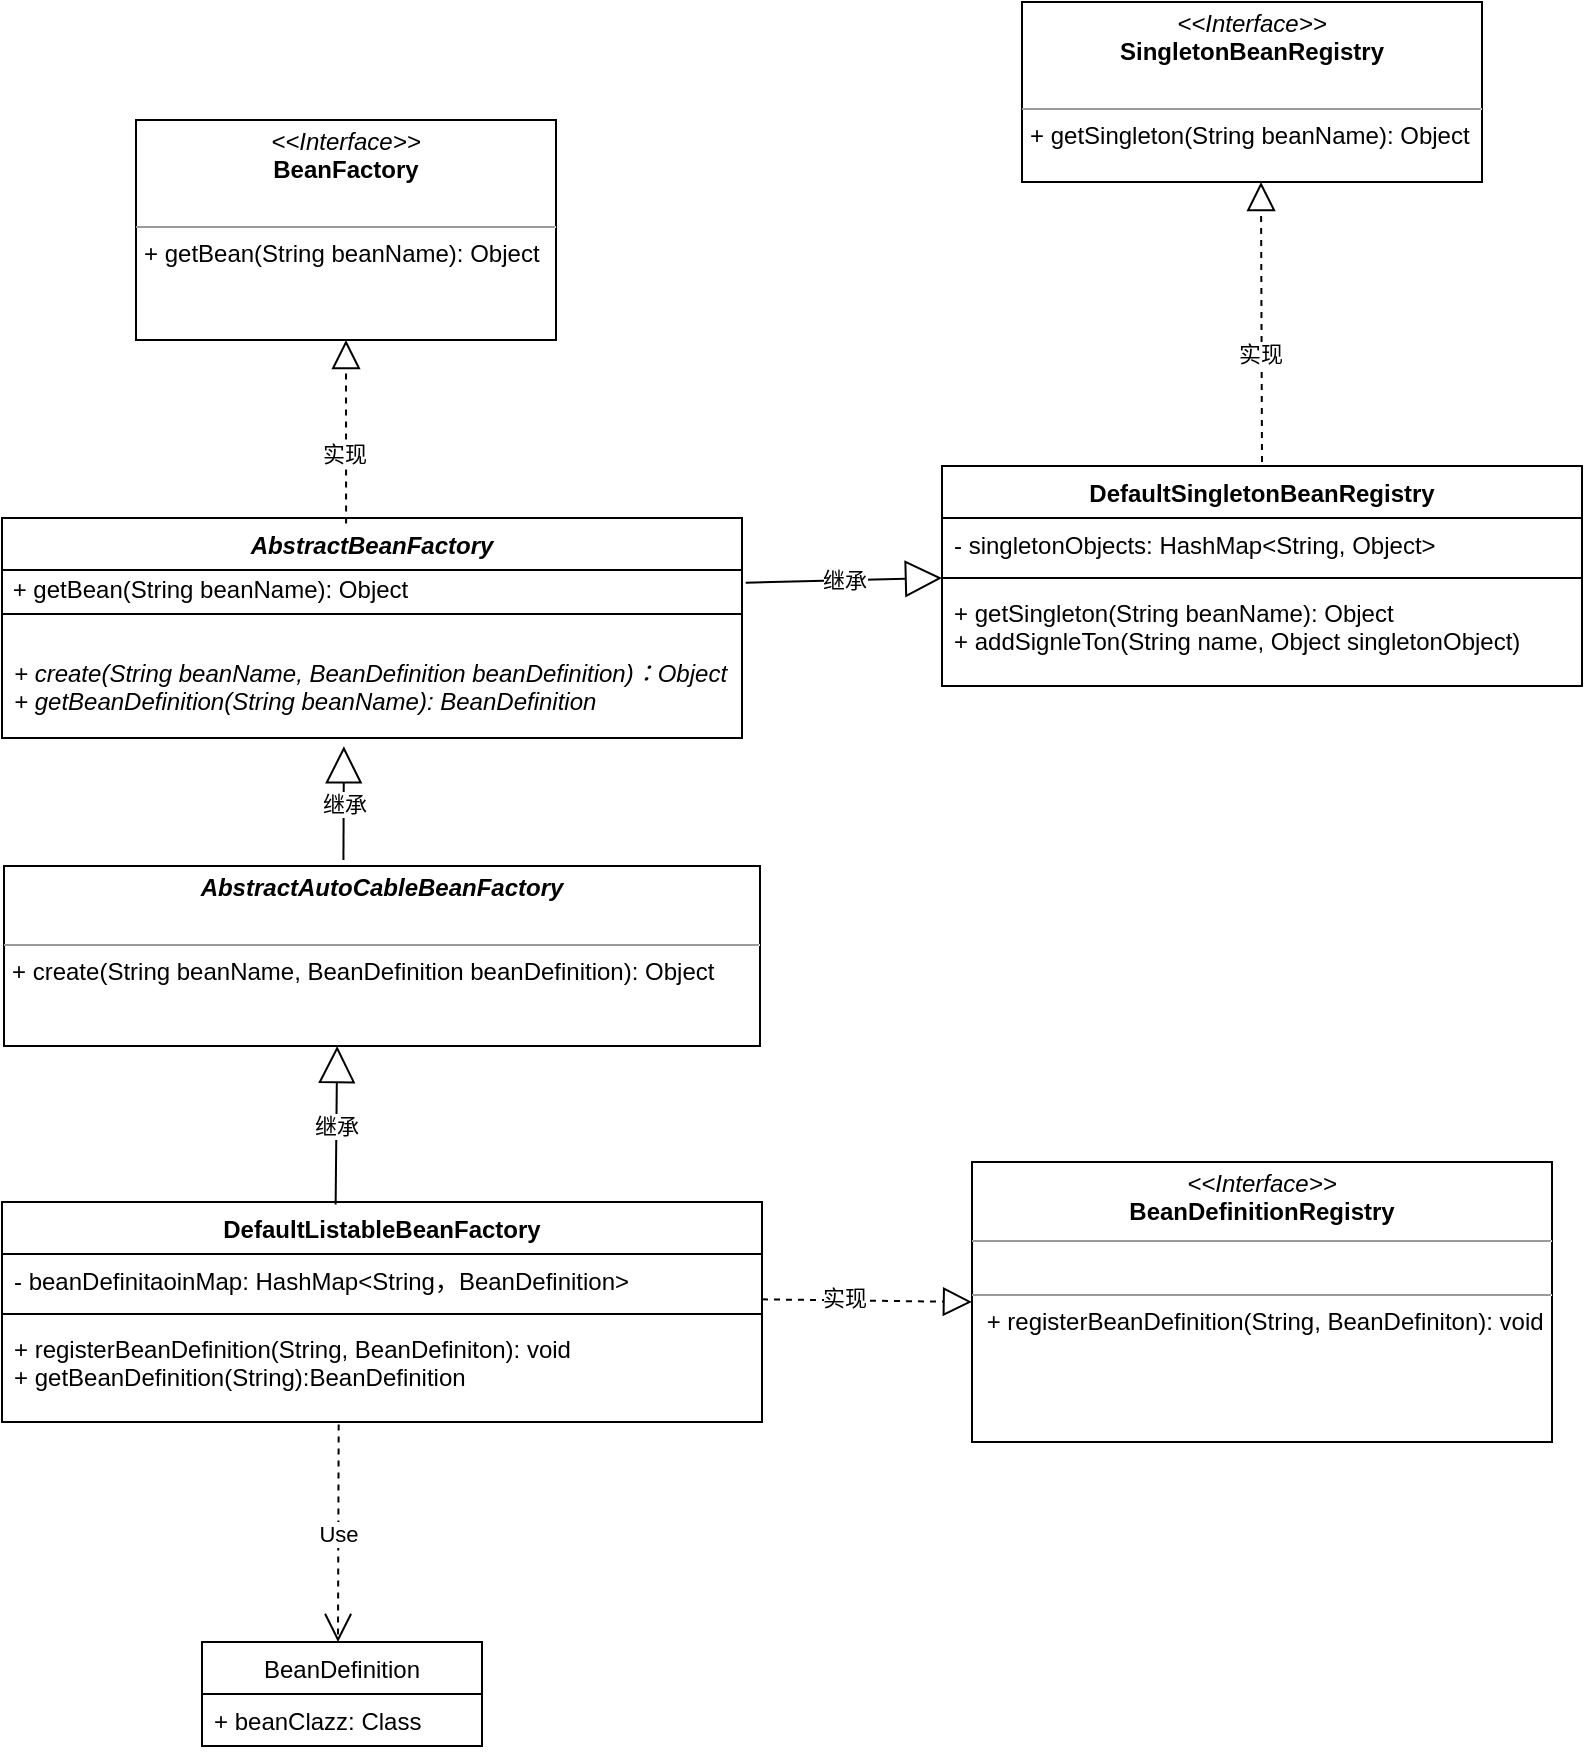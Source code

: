<mxfile>
    <diagram id="MgNiIqyexY6dUCRCn2S5" name="Step2UML">
        <mxGraphModel dx="883" dy="617" grid="1" gridSize="10" guides="1" tooltips="1" connect="1" arrows="1" fold="1" page="1" pageScale="1" pageWidth="827" pageHeight="1169" math="0" shadow="0">
            <root>
                <mxCell id="0"/>
                <mxCell id="1" parent="0"/>
                <mxCell id="3" value="&lt;p style=&quot;margin: 0px ; margin-top: 4px ; text-align: center&quot;&gt;&lt;i&gt;&amp;lt;&amp;lt;Interface&amp;gt;&amp;gt;&lt;/i&gt;&lt;br&gt;&lt;b&gt;BeanFactory&lt;/b&gt;&lt;/p&gt;&lt;p style=&quot;margin: 0px ; margin-left: 4px&quot;&gt;&lt;br&gt;&lt;/p&gt;&lt;hr size=&quot;1&quot;&gt;&lt;p style=&quot;margin: 0px ; margin-left: 4px&quot;&gt;+ getBean(String beanName): Object&lt;br&gt;&lt;br&gt;&lt;/p&gt;" style="verticalAlign=top;align=left;overflow=fill;fontSize=12;fontFamily=Helvetica;html=1;" parent="1" vertex="1">
                    <mxGeometry x="77" y="79" width="210" height="110" as="geometry"/>
                </mxCell>
                <mxCell id="6" value="AbstractBeanFactory" style="swimlane;fontStyle=3;align=center;verticalAlign=top;childLayout=stackLayout;horizontal=1;startSize=26;horizontalStack=0;resizeParent=1;resizeParentMax=0;resizeLast=0;collapsible=1;marginBottom=0;" parent="1" vertex="1">
                    <mxGeometry x="10" y="278" width="370" height="110" as="geometry"/>
                </mxCell>
                <mxCell id="34" value="&lt;span&gt;&amp;nbsp;+ getBean(String beanName): Object&lt;/span&gt;" style="text;html=1;align=left;verticalAlign=middle;resizable=0;points=[];autosize=1;strokeColor=none;fillColor=none;fontStyle=0" vertex="1" parent="6">
                    <mxGeometry y="26" width="370" height="20" as="geometry"/>
                </mxCell>
                <mxCell id="8" value="" style="line;strokeWidth=1;fillColor=none;align=left;verticalAlign=middle;spacingTop=-1;spacingLeft=3;spacingRight=3;rotatable=0;labelPosition=right;points=[];portConstraint=eastwest;" parent="6" vertex="1">
                    <mxGeometry y="46" width="370" height="4" as="geometry"/>
                </mxCell>
                <mxCell id="9" value="&#10;+ create(String beanName, BeanDefinition beanDefinition)：Object&#10;+ getBeanDefinition(String beanName): BeanDefinition" style="text;strokeColor=none;fillColor=none;align=left;verticalAlign=top;spacingLeft=4;spacingRight=4;overflow=hidden;rotatable=0;points=[[0,0.5],[1,0.5]];portConstraint=eastwest;fontStyle=2" parent="6" vertex="1">
                    <mxGeometry y="50" width="370" height="60" as="geometry"/>
                </mxCell>
                <mxCell id="12" value="" style="endArrow=block;dashed=1;endFill=0;endSize=12;html=1;entryX=0.5;entryY=1;entryDx=0;entryDy=0;exitX=0.465;exitY=0.025;exitDx=0;exitDy=0;exitPerimeter=0;" parent="1" source="6" target="3" edge="1">
                    <mxGeometry width="160" relative="1" as="geometry">
                        <mxPoint x="187" y="249" as="sourcePoint"/>
                        <mxPoint x="347" y="249" as="targetPoint"/>
                    </mxGeometry>
                </mxCell>
                <mxCell id="13" value="实现" style="edgeLabel;html=1;align=center;verticalAlign=middle;resizable=0;points=[];" parent="12" vertex="1" connectable="0">
                    <mxGeometry x="-0.225" y="1" relative="1" as="geometry">
                        <mxPoint as="offset"/>
                    </mxGeometry>
                </mxCell>
                <mxCell id="14" value="&lt;p style=&quot;margin: 0px ; margin-top: 4px ; text-align: center&quot;&gt;&lt;i&gt;&amp;lt;&amp;lt;Interface&amp;gt;&amp;gt;&lt;/i&gt;&lt;br&gt;&lt;b&gt;SingletonBeanRegistry&lt;/b&gt;&lt;/p&gt;&lt;p style=&quot;margin: 0px ; margin-left: 4px&quot;&gt;&lt;br&gt;&lt;/p&gt;&lt;hr size=&quot;1&quot;&gt;&lt;p style=&quot;margin: 0px ; margin-left: 4px&quot;&gt;+ getSingleton(String beanName): Object&lt;br&gt;&lt;br&gt;&lt;/p&gt;" style="verticalAlign=top;align=left;overflow=fill;fontSize=12;fontFamily=Helvetica;html=1;" parent="1" vertex="1">
                    <mxGeometry x="520" y="20" width="230" height="90" as="geometry"/>
                </mxCell>
                <mxCell id="19" value="DefaultSingletonBeanRegistry" style="swimlane;fontStyle=1;align=center;verticalAlign=top;childLayout=stackLayout;horizontal=1;startSize=26;horizontalStack=0;resizeParent=1;resizeParentMax=0;resizeLast=0;collapsible=1;marginBottom=0;" parent="1" vertex="1">
                    <mxGeometry x="480" y="252" width="320" height="110" as="geometry"/>
                </mxCell>
                <mxCell id="20" value="- singletonObjects: HashMap&lt;String, Object&gt;" style="text;strokeColor=none;fillColor=none;align=left;verticalAlign=top;spacingLeft=4;spacingRight=4;overflow=hidden;rotatable=0;points=[[0,0.5],[1,0.5]];portConstraint=eastwest;" parent="19" vertex="1">
                    <mxGeometry y="26" width="320" height="26" as="geometry"/>
                </mxCell>
                <mxCell id="21" value="" style="line;strokeWidth=1;fillColor=none;align=left;verticalAlign=middle;spacingTop=-1;spacingLeft=3;spacingRight=3;rotatable=0;labelPosition=right;points=[];portConstraint=eastwest;" parent="19" vertex="1">
                    <mxGeometry y="52" width="320" height="8" as="geometry"/>
                </mxCell>
                <mxCell id="22" value="+ getSingleton(String beanName): Object&#10;+ addSignleTon(String name, Object singletonObject)" style="text;strokeColor=none;fillColor=none;align=left;verticalAlign=top;spacingLeft=4;spacingRight=4;overflow=hidden;rotatable=0;points=[[0,0.5],[1,0.5]];portConstraint=eastwest;" parent="19" vertex="1">
                    <mxGeometry y="60" width="320" height="50" as="geometry"/>
                </mxCell>
                <mxCell id="24" value="" style="endArrow=block;dashed=1;endFill=0;endSize=12;html=1;entryX=0.5;entryY=1;entryDx=0;entryDy=0;" parent="1" edge="1">
                    <mxGeometry width="160" relative="1" as="geometry">
                        <mxPoint x="640" y="250" as="sourcePoint"/>
                        <mxPoint x="639.5" y="110" as="targetPoint"/>
                    </mxGeometry>
                </mxCell>
                <mxCell id="25" value="实现" style="edgeLabel;html=1;align=center;verticalAlign=middle;resizable=0;points=[];" parent="24" vertex="1" connectable="0">
                    <mxGeometry x="-0.225" y="1" relative="1" as="geometry">
                        <mxPoint as="offset"/>
                    </mxGeometry>
                </mxCell>
                <mxCell id="26" value="继承" style="endArrow=block;endSize=16;endFill=0;html=1;entryX=0;entryY=0.5;entryDx=0;entryDy=0;entryPerimeter=0;exitX=1.005;exitY=0.317;exitDx=0;exitDy=0;exitPerimeter=0;" parent="1" source="34" target="21" edge="1">
                    <mxGeometry width="160" relative="1" as="geometry">
                        <mxPoint x="300" y="310" as="sourcePoint"/>
                        <mxPoint x="450" y="300" as="targetPoint"/>
                        <mxPoint as="offset"/>
                    </mxGeometry>
                </mxCell>
                <mxCell id="27" value="&lt;p style=&quot;margin: 0px ; margin-top: 4px ; text-align: center&quot;&gt;&lt;b&gt;&lt;i&gt;AbstractAutoCableBeanFactory&lt;/i&gt;&lt;/b&gt;&lt;/p&gt;&lt;p style=&quot;margin: 0px ; margin-left: 4px&quot;&gt;&lt;br&gt;&lt;/p&gt;&lt;hr size=&quot;1&quot;&gt;&lt;p style=&quot;margin: 0px ; margin-left: 4px&quot;&gt;+ create(String beanName, BeanDefinition beanDefinition): Object&lt;/p&gt;" style="verticalAlign=top;align=left;overflow=fill;fontSize=12;fontFamily=Helvetica;html=1;" parent="1" vertex="1">
                    <mxGeometry x="11" y="452" width="378" height="90" as="geometry"/>
                </mxCell>
                <mxCell id="28" value="继承" style="endArrow=block;endSize=16;endFill=0;html=1;entryX=0.462;entryY=1.069;entryDx=0;entryDy=0;entryPerimeter=0;exitX=0.449;exitY=-0.033;exitDx=0;exitDy=0;exitPerimeter=0;" parent="1" source="27" target="9" edge="1">
                    <mxGeometry width="160" relative="1" as="geometry">
                        <mxPoint x="20" y="390" as="sourcePoint"/>
                        <mxPoint x="180" y="390" as="targetPoint"/>
                    </mxGeometry>
                </mxCell>
                <mxCell id="29" value="DefaultListableBeanFactory" style="swimlane;fontStyle=1;align=center;verticalAlign=top;childLayout=stackLayout;horizontal=1;startSize=26;horizontalStack=0;resizeParent=1;resizeParentMax=0;resizeLast=0;collapsible=1;marginBottom=0;" vertex="1" parent="1">
                    <mxGeometry x="10" y="620" width="380" height="110" as="geometry"/>
                </mxCell>
                <mxCell id="30" value="- beanDefinitaoinMap: HashMap&lt;String，BeanDefinition&gt;" style="text;strokeColor=none;fillColor=none;align=left;verticalAlign=top;spacingLeft=4;spacingRight=4;overflow=hidden;rotatable=0;points=[[0,0.5],[1,0.5]];portConstraint=eastwest;" vertex="1" parent="29">
                    <mxGeometry y="26" width="380" height="26" as="geometry"/>
                </mxCell>
                <mxCell id="31" value="" style="line;strokeWidth=1;fillColor=none;align=left;verticalAlign=middle;spacingTop=-1;spacingLeft=3;spacingRight=3;rotatable=0;labelPosition=right;points=[];portConstraint=eastwest;" vertex="1" parent="29">
                    <mxGeometry y="52" width="380" height="8" as="geometry"/>
                </mxCell>
                <mxCell id="32" value="+ registerBeanDefinition(String, BeanDefiniton): void&#10;+ getBeanDefinition(String):BeanDefinition" style="text;strokeColor=none;fillColor=none;align=left;verticalAlign=top;spacingLeft=4;spacingRight=4;overflow=hidden;rotatable=0;points=[[0,0.5],[1,0.5]];portConstraint=eastwest;" vertex="1" parent="29">
                    <mxGeometry y="60" width="380" height="50" as="geometry"/>
                </mxCell>
                <mxCell id="33" value="继承" style="endArrow=block;endSize=16;endFill=0;html=1;entryX=0.462;entryY=1.069;entryDx=0;entryDy=0;entryPerimeter=0;exitX=0.439;exitY=0.011;exitDx=0;exitDy=0;exitPerimeter=0;" edge="1" parent="1" source="29">
                    <mxGeometry width="160" relative="1" as="geometry">
                        <mxPoint x="178" y="610" as="sourcePoint"/>
                        <mxPoint x="177.58" y="542.004" as="targetPoint"/>
                        <Array as="points"/>
                    </mxGeometry>
                </mxCell>
                <mxCell id="36" value="&lt;p style=&quot;margin: 0px ; margin-top: 4px ; text-align: center&quot;&gt;&lt;i&gt;&amp;lt;&amp;lt;Interface&amp;gt;&amp;gt;&lt;/i&gt;&lt;br&gt;&lt;b&gt;BeanDefinitionRegistry&lt;/b&gt;&lt;/p&gt;&lt;hr size=&quot;1&quot;&gt;&lt;p style=&quot;margin: 0px ; margin-left: 4px&quot;&gt;&lt;br&gt;&lt;/p&gt;&lt;hr size=&quot;1&quot;&gt;&lt;p style=&quot;margin: 0px ; margin-left: 4px&quot;&gt;&amp;nbsp;+ registerBeanDefinition(String, BeanDefiniton): void&lt;br&gt;&lt;/p&gt;" style="verticalAlign=top;align=left;overflow=fill;fontSize=12;fontFamily=Helvetica;html=1;" vertex="1" parent="1">
                    <mxGeometry x="495" y="600" width="290" height="140" as="geometry"/>
                </mxCell>
                <mxCell id="37" value="" style="endArrow=block;dashed=1;endFill=0;endSize=12;html=1;entryX=0;entryY=0.5;entryDx=0;entryDy=0;exitX=1;exitY=0.872;exitDx=0;exitDy=0;exitPerimeter=0;" edge="1" parent="1" source="30" target="36">
                    <mxGeometry width="160" relative="1" as="geometry">
                        <mxPoint x="430.05" y="661.75" as="sourcePoint"/>
                        <mxPoint x="430" y="570" as="targetPoint"/>
                    </mxGeometry>
                </mxCell>
                <mxCell id="38" value="实现" style="edgeLabel;html=1;align=center;verticalAlign=middle;resizable=0;points=[];" vertex="1" connectable="0" parent="37">
                    <mxGeometry x="-0.225" y="1" relative="1" as="geometry">
                        <mxPoint as="offset"/>
                    </mxGeometry>
                </mxCell>
                <mxCell id="39" value="Use" style="endArrow=open;endSize=12;dashed=1;html=1;exitX=0.443;exitY=1.024;exitDx=0;exitDy=0;exitPerimeter=0;" edge="1" parent="1" source="32">
                    <mxGeometry width="160" relative="1" as="geometry">
                        <mxPoint x="210" y="840" as="sourcePoint"/>
                        <mxPoint x="178" y="840" as="targetPoint"/>
                    </mxGeometry>
                </mxCell>
                <mxCell id="40" value="BeanDefinition" style="swimlane;fontStyle=0;childLayout=stackLayout;horizontal=1;startSize=26;fillColor=none;horizontalStack=0;resizeParent=1;resizeParentMax=0;resizeLast=0;collapsible=1;marginBottom=0;" vertex="1" parent="1">
                    <mxGeometry x="110" y="840" width="140" height="52" as="geometry"/>
                </mxCell>
                <mxCell id="41" value="+ beanClazz: Class" style="text;strokeColor=none;fillColor=none;align=left;verticalAlign=top;spacingLeft=4;spacingRight=4;overflow=hidden;rotatable=0;points=[[0,0.5],[1,0.5]];portConstraint=eastwest;" vertex="1" parent="40">
                    <mxGeometry y="26" width="140" height="26" as="geometry"/>
                </mxCell>
            </root>
        </mxGraphModel>
    </diagram>
    <diagram id="rZ6DRIgP8IzRMXK9PKp7" name="getBean">
        <mxGraphModel dx="883" dy="617" grid="1" gridSize="10" guides="1" tooltips="1" connect="1" arrows="1" fold="1" page="1" pageScale="1" pageWidth="827" pageHeight="1169" math="0" shadow="0">
            <root>
                <mxCell id="vH3sXovKEetysc_1eejh-0"/>
                <mxCell id="vH3sXovKEetysc_1eejh-1" parent="vH3sXovKEetysc_1eejh-0"/>
                <mxCell id="Aqtwm94HgmWAzUWAnbE6-2" style="edgeStyle=none;html=1;entryX=0.5;entryY=0;entryDx=0;entryDy=0;" edge="1" parent="vH3sXovKEetysc_1eejh-1" source="Aqtwm94HgmWAzUWAnbE6-0" target="Aqtwm94HgmWAzUWAnbE6-1">
                    <mxGeometry relative="1" as="geometry"/>
                </mxCell>
                <mxCell id="Aqtwm94HgmWAzUWAnbE6-0" value="getSingleton()" style="rounded=0;whiteSpace=wrap;html=1;labelBackgroundColor=none;" vertex="1" parent="vH3sXovKEetysc_1eejh-1">
                    <mxGeometry x="320" y="95" width="120" height="60" as="geometry"/>
                </mxCell>
                <mxCell id="Aqtwm94HgmWAzUWAnbE6-5" value="未缓存" style="edgeStyle=none;html=1;exitX=0.5;exitY=1;exitDx=0;exitDy=0;" edge="1" parent="vH3sXovKEetysc_1eejh-1" source="Aqtwm94HgmWAzUWAnbE6-1" target="Aqtwm94HgmWAzUWAnbE6-3">
                    <mxGeometry relative="1" as="geometry"/>
                </mxCell>
                <mxCell id="Aqtwm94HgmWAzUWAnbE6-9" value="已缓存" style="edgeStyle=none;html=1;exitX=0;exitY=0.5;exitDx=0;exitDy=0;entryX=1;entryY=0.5;entryDx=0;entryDy=0;" edge="1" parent="vH3sXovKEetysc_1eejh-1" source="Aqtwm94HgmWAzUWAnbE6-1" target="Aqtwm94HgmWAzUWAnbE6-8">
                    <mxGeometry relative="1" as="geometry"/>
                </mxCell>
                <mxCell id="Aqtwm94HgmWAzUWAnbE6-1" value="是否已缓存Bean对象" style="rhombus;whiteSpace=wrap;html=1;labelBackgroundColor=none;" vertex="1" parent="vH3sXovKEetysc_1eejh-1">
                    <mxGeometry x="310" y="245" width="140" height="80" as="geometry"/>
                </mxCell>
                <mxCell id="Aqtwm94HgmWAzUWAnbE6-6" style="edgeStyle=none;html=1;exitX=0.5;exitY=1;exitDx=0;exitDy=0;" edge="1" parent="vH3sXovKEetysc_1eejh-1" source="Aqtwm94HgmWAzUWAnbE6-3" target="Aqtwm94HgmWAzUWAnbE6-4">
                    <mxGeometry relative="1" as="geometry"/>
                </mxCell>
                <mxCell id="Aqtwm94HgmWAzUWAnbE6-3" value="&lt;pre style=&quot;background-color: rgb(43 , 43 , 43) ; font-family: &amp;#34;jetbrains mono&amp;#34; , monospace ; font-size: 9.8pt&quot;&gt;&lt;font color=&quot;#ffffff&quot;&gt;getBeanDefinition()&lt;/font&gt;&lt;/pre&gt;" style="rounded=0;whiteSpace=wrap;html=1;labelBackgroundColor=none;" vertex="1" parent="vH3sXovKEetysc_1eejh-1">
                    <mxGeometry x="317" y="387" width="130" height="60" as="geometry"/>
                </mxCell>
                <mxCell id="Aqtwm94HgmWAzUWAnbE6-11" style="edgeStyle=none;html=1;exitX=0.5;exitY=1;exitDx=0;exitDy=0;entryX=0.5;entryY=0;entryDx=0;entryDy=0;" edge="1" parent="vH3sXovKEetysc_1eejh-1" source="Aqtwm94HgmWAzUWAnbE6-4" target="Aqtwm94HgmWAzUWAnbE6-10">
                    <mxGeometry relative="1" as="geometry"/>
                </mxCell>
                <mxCell id="Aqtwm94HgmWAzUWAnbE6-4" value="&lt;pre style=&quot;background-color: rgb(43 , 43 , 43) ; font-family: &amp;#34;jetbrains mono&amp;#34; , monospace ; font-size: 9.8pt&quot;&gt;&lt;font color=&quot;#ffffff&quot;&gt;createBean()&lt;/font&gt;&lt;/pre&gt;" style="rounded=0;whiteSpace=wrap;html=1;labelBackgroundColor=none;" vertex="1" parent="vH3sXovKEetysc_1eejh-1">
                    <mxGeometry x="318" y="495" width="130" height="60" as="geometry"/>
                </mxCell>
                <mxCell id="Aqtwm94HgmWAzUWAnbE6-8" value="return bean" style="rounded=0;whiteSpace=wrap;html=1;labelBackgroundColor=none;" vertex="1" parent="vH3sXovKEetysc_1eejh-1">
                    <mxGeometry x="110" y="255" width="120" height="60" as="geometry"/>
                </mxCell>
                <mxCell id="Aqtwm94HgmWAzUWAnbE6-10" value="return bean" style="rounded=0;whiteSpace=wrap;html=1;labelBackgroundColor=none;" vertex="1" parent="vH3sXovKEetysc_1eejh-1">
                    <mxGeometry x="323" y="605" width="120" height="60" as="geometry"/>
                </mxCell>
                <mxCell id="Aqtwm94HgmWAzUWAnbE6-12" value="&lt;h1 style=&quot;font-size: 18px&quot;&gt;&lt;pre style=&quot;background-color: rgb(43 , 43 , 43) ; font-family: &amp;#34;jetbrains mono&amp;#34; , monospace&quot;&gt;&lt;span style=&quot;font-weight: normal&quot;&gt;&lt;font style=&quot;font-size: 18px&quot;&gt;AbstractBeanFactory&lt;/font&gt;&lt;/span&gt;&lt;/pre&gt;&lt;/h1&gt;&lt;p style=&quot;font-size: 18px&quot;&gt;模板方法getBean&lt;/p&gt;" style="text;html=1;strokeColor=none;fillColor=none;spacing=5;spacingTop=-20;whiteSpace=wrap;overflow=hidden;rounded=0;labelBackgroundColor=none;fontColor=#FFFFFF;" vertex="1" parent="vH3sXovKEetysc_1eejh-1">
                    <mxGeometry x="50" y="40" width="190" height="90" as="geometry"/>
                </mxCell>
            </root>
        </mxGraphModel>
    </diagram>
</mxfile>